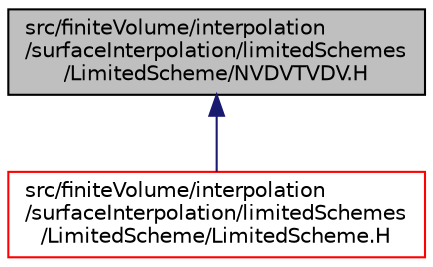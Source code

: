 digraph "src/finiteVolume/interpolation/surfaceInterpolation/limitedSchemes/LimitedScheme/NVDVTVDV.H"
{
  bgcolor="transparent";
  edge [fontname="Helvetica",fontsize="10",labelfontname="Helvetica",labelfontsize="10"];
  node [fontname="Helvetica",fontsize="10",shape=record];
  Node1 [label="src/finiteVolume/interpolation\l/surfaceInterpolation/limitedSchemes\l/LimitedScheme/NVDVTVDV.H",height=0.2,width=0.4,color="black", fillcolor="grey75", style="filled", fontcolor="black"];
  Node1 -> Node2 [dir="back",color="midnightblue",fontsize="10",style="solid",fontname="Helvetica"];
  Node2 [label="src/finiteVolume/interpolation\l/surfaceInterpolation/limitedSchemes\l/LimitedScheme/LimitedScheme.H",height=0.2,width=0.4,color="red",URL="$a06041.html"];
}
